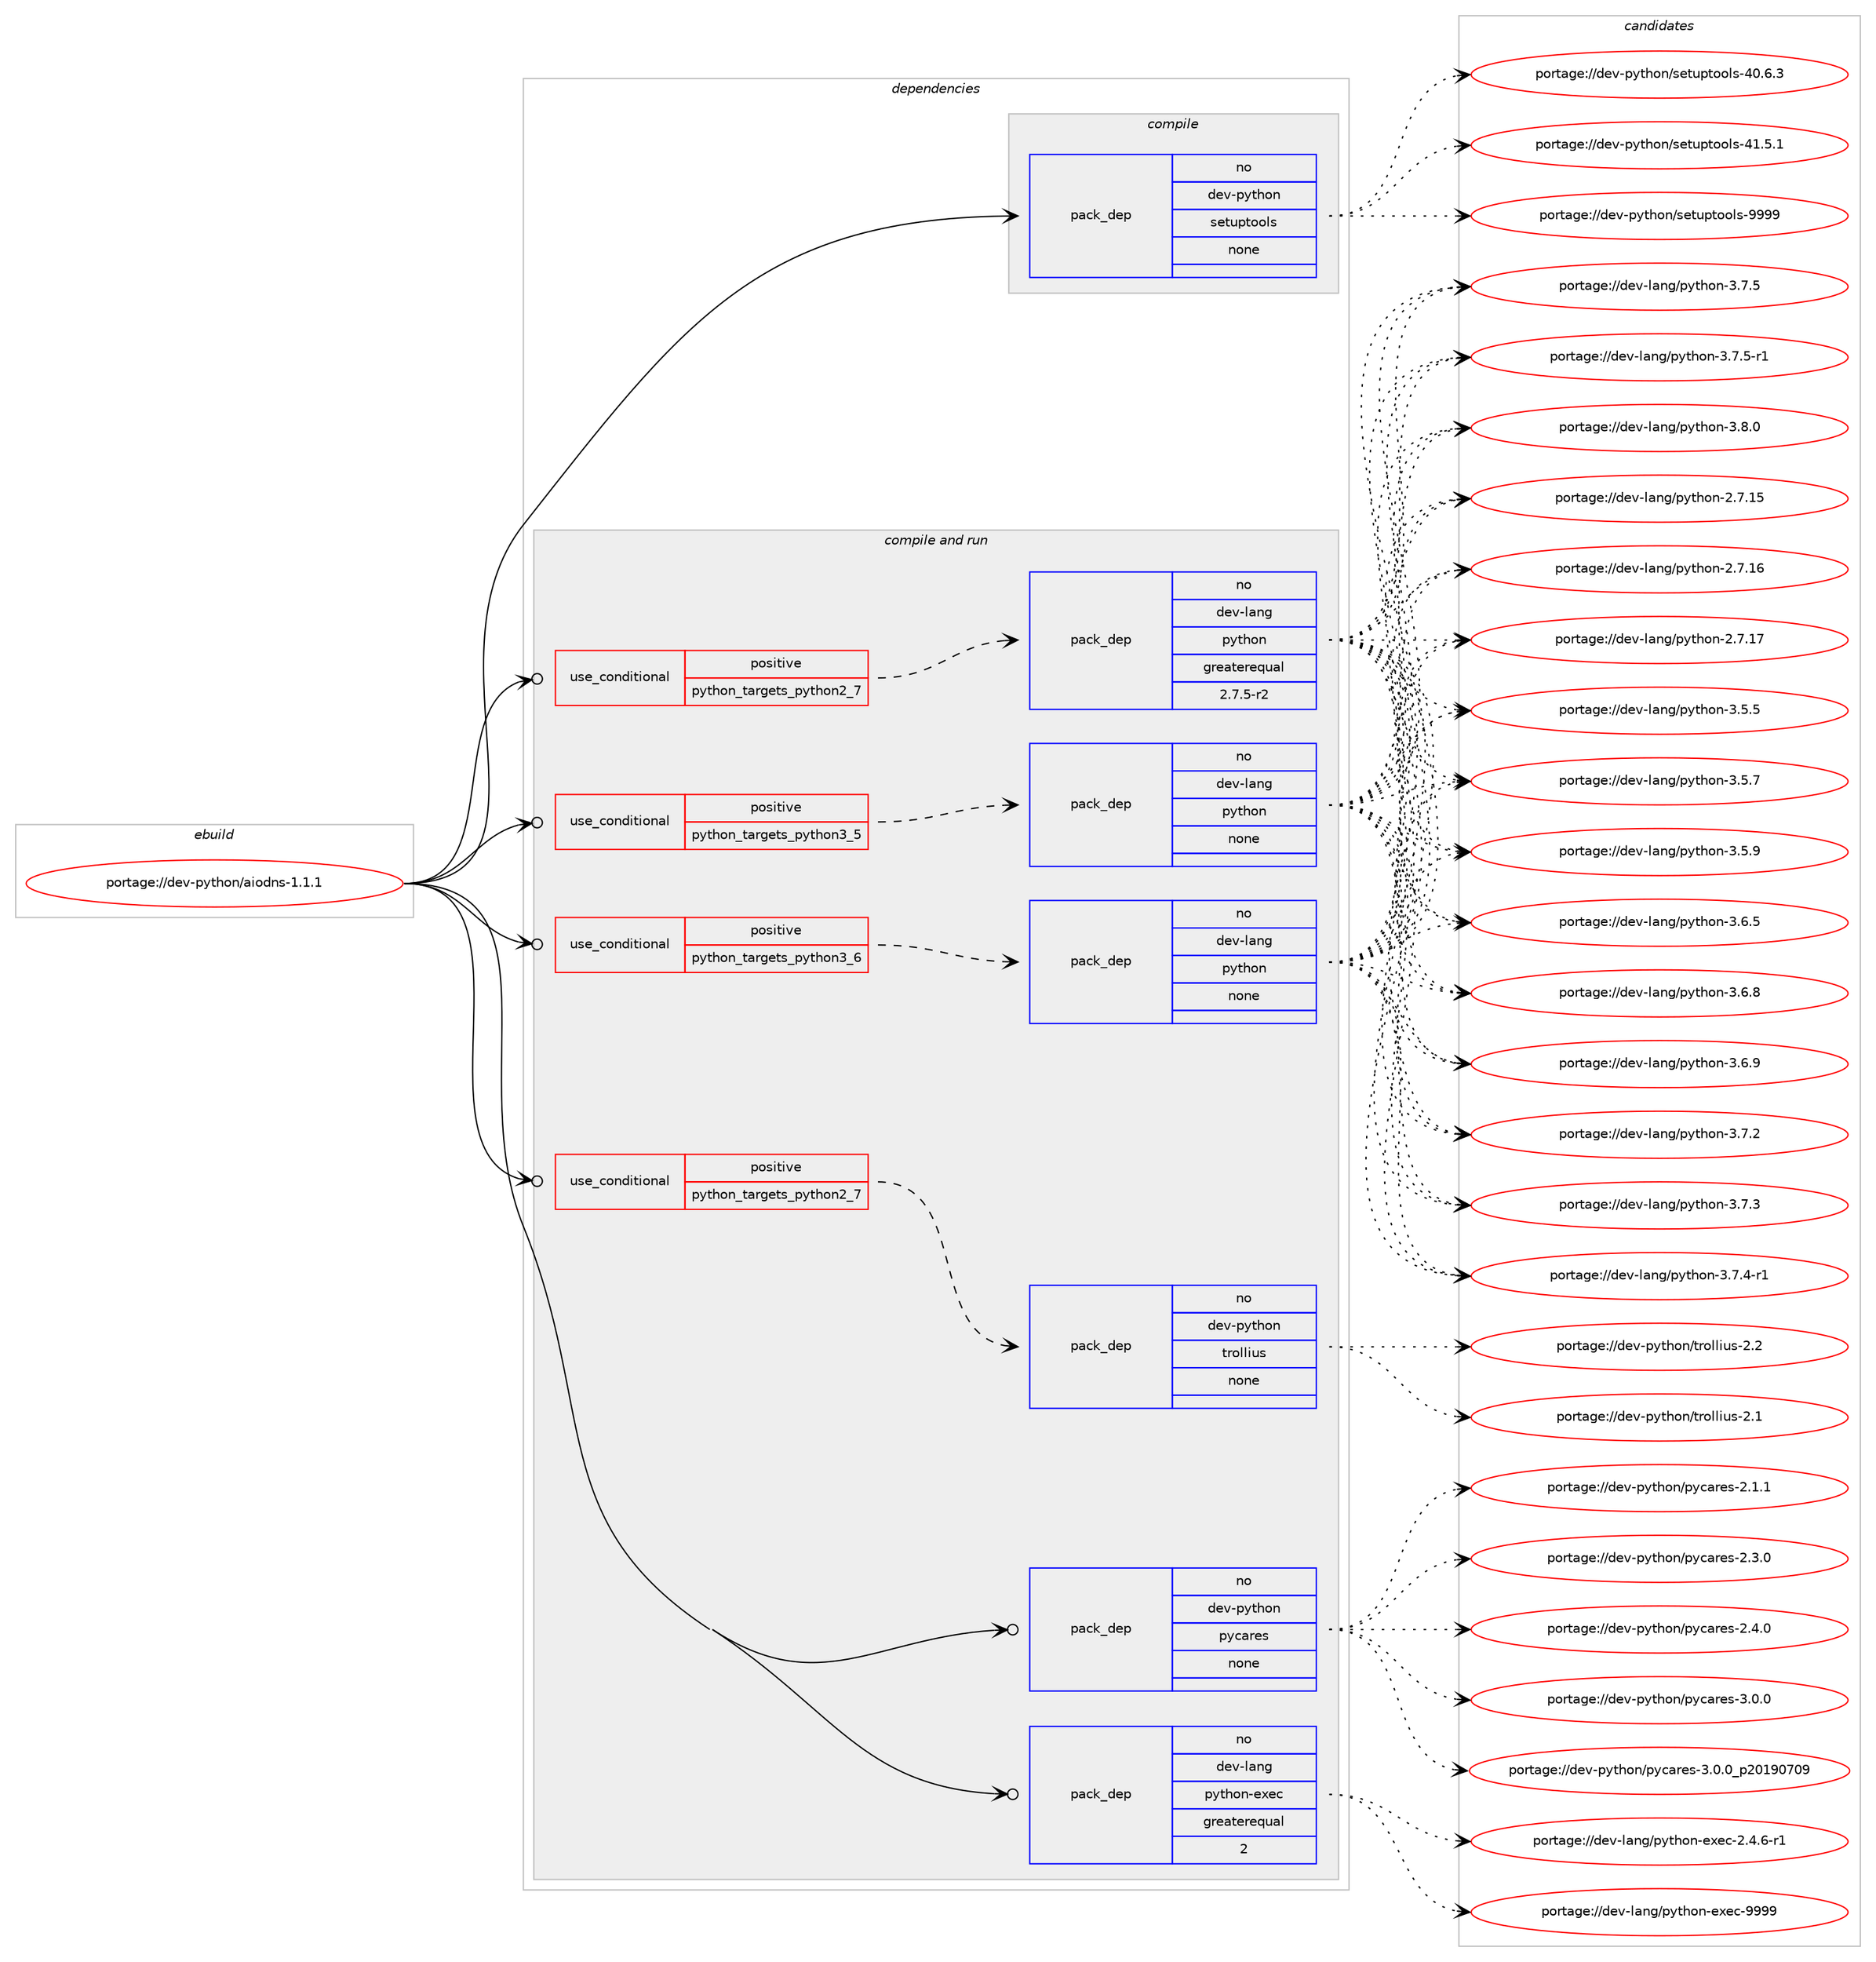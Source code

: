 digraph prolog {

# *************
# Graph options
# *************

newrank=true;
concentrate=true;
compound=true;
graph [rankdir=LR,fontname=Helvetica,fontsize=10,ranksep=1.5];#, ranksep=2.5, nodesep=0.2];
edge  [arrowhead=vee];
node  [fontname=Helvetica,fontsize=10];

# **********
# The ebuild
# **********

subgraph cluster_leftcol {
color=gray;
rank=same;
label=<<i>ebuild</i>>;
id [label="portage://dev-python/aiodns-1.1.1", color=red, width=4, href="../dev-python/aiodns-1.1.1.svg"];
}

# ****************
# The dependencies
# ****************

subgraph cluster_midcol {
color=gray;
label=<<i>dependencies</i>>;
subgraph cluster_compile {
fillcolor="#eeeeee";
style=filled;
label=<<i>compile</i>>;
subgraph pack99996 {
dependency128521 [label=<<TABLE BORDER="0" CELLBORDER="1" CELLSPACING="0" CELLPADDING="4" WIDTH="220"><TR><TD ROWSPAN="6" CELLPADDING="30">pack_dep</TD></TR><TR><TD WIDTH="110">no</TD></TR><TR><TD>dev-python</TD></TR><TR><TD>setuptools</TD></TR><TR><TD>none</TD></TR><TR><TD></TD></TR></TABLE>>, shape=none, color=blue];
}
id:e -> dependency128521:w [weight=20,style="solid",arrowhead="vee"];
}
subgraph cluster_compileandrun {
fillcolor="#eeeeee";
style=filled;
label=<<i>compile and run</i>>;
subgraph cond25222 {
dependency128522 [label=<<TABLE BORDER="0" CELLBORDER="1" CELLSPACING="0" CELLPADDING="4"><TR><TD ROWSPAN="3" CELLPADDING="10">use_conditional</TD></TR><TR><TD>positive</TD></TR><TR><TD>python_targets_python2_7</TD></TR></TABLE>>, shape=none, color=red];
subgraph pack99997 {
dependency128523 [label=<<TABLE BORDER="0" CELLBORDER="1" CELLSPACING="0" CELLPADDING="4" WIDTH="220"><TR><TD ROWSPAN="6" CELLPADDING="30">pack_dep</TD></TR><TR><TD WIDTH="110">no</TD></TR><TR><TD>dev-lang</TD></TR><TR><TD>python</TD></TR><TR><TD>greaterequal</TD></TR><TR><TD>2.7.5-r2</TD></TR></TABLE>>, shape=none, color=blue];
}
dependency128522:e -> dependency128523:w [weight=20,style="dashed",arrowhead="vee"];
}
id:e -> dependency128522:w [weight=20,style="solid",arrowhead="odotvee"];
subgraph cond25223 {
dependency128524 [label=<<TABLE BORDER="0" CELLBORDER="1" CELLSPACING="0" CELLPADDING="4"><TR><TD ROWSPAN="3" CELLPADDING="10">use_conditional</TD></TR><TR><TD>positive</TD></TR><TR><TD>python_targets_python2_7</TD></TR></TABLE>>, shape=none, color=red];
subgraph pack99998 {
dependency128525 [label=<<TABLE BORDER="0" CELLBORDER="1" CELLSPACING="0" CELLPADDING="4" WIDTH="220"><TR><TD ROWSPAN="6" CELLPADDING="30">pack_dep</TD></TR><TR><TD WIDTH="110">no</TD></TR><TR><TD>dev-python</TD></TR><TR><TD>trollius</TD></TR><TR><TD>none</TD></TR><TR><TD></TD></TR></TABLE>>, shape=none, color=blue];
}
dependency128524:e -> dependency128525:w [weight=20,style="dashed",arrowhead="vee"];
}
id:e -> dependency128524:w [weight=20,style="solid",arrowhead="odotvee"];
subgraph cond25224 {
dependency128526 [label=<<TABLE BORDER="0" CELLBORDER="1" CELLSPACING="0" CELLPADDING="4"><TR><TD ROWSPAN="3" CELLPADDING="10">use_conditional</TD></TR><TR><TD>positive</TD></TR><TR><TD>python_targets_python3_5</TD></TR></TABLE>>, shape=none, color=red];
subgraph pack99999 {
dependency128527 [label=<<TABLE BORDER="0" CELLBORDER="1" CELLSPACING="0" CELLPADDING="4" WIDTH="220"><TR><TD ROWSPAN="6" CELLPADDING="30">pack_dep</TD></TR><TR><TD WIDTH="110">no</TD></TR><TR><TD>dev-lang</TD></TR><TR><TD>python</TD></TR><TR><TD>none</TD></TR><TR><TD></TD></TR></TABLE>>, shape=none, color=blue];
}
dependency128526:e -> dependency128527:w [weight=20,style="dashed",arrowhead="vee"];
}
id:e -> dependency128526:w [weight=20,style="solid",arrowhead="odotvee"];
subgraph cond25225 {
dependency128528 [label=<<TABLE BORDER="0" CELLBORDER="1" CELLSPACING="0" CELLPADDING="4"><TR><TD ROWSPAN="3" CELLPADDING="10">use_conditional</TD></TR><TR><TD>positive</TD></TR><TR><TD>python_targets_python3_6</TD></TR></TABLE>>, shape=none, color=red];
subgraph pack100000 {
dependency128529 [label=<<TABLE BORDER="0" CELLBORDER="1" CELLSPACING="0" CELLPADDING="4" WIDTH="220"><TR><TD ROWSPAN="6" CELLPADDING="30">pack_dep</TD></TR><TR><TD WIDTH="110">no</TD></TR><TR><TD>dev-lang</TD></TR><TR><TD>python</TD></TR><TR><TD>none</TD></TR><TR><TD></TD></TR></TABLE>>, shape=none, color=blue];
}
dependency128528:e -> dependency128529:w [weight=20,style="dashed",arrowhead="vee"];
}
id:e -> dependency128528:w [weight=20,style="solid",arrowhead="odotvee"];
subgraph pack100001 {
dependency128530 [label=<<TABLE BORDER="0" CELLBORDER="1" CELLSPACING="0" CELLPADDING="4" WIDTH="220"><TR><TD ROWSPAN="6" CELLPADDING="30">pack_dep</TD></TR><TR><TD WIDTH="110">no</TD></TR><TR><TD>dev-lang</TD></TR><TR><TD>python-exec</TD></TR><TR><TD>greaterequal</TD></TR><TR><TD>2</TD></TR></TABLE>>, shape=none, color=blue];
}
id:e -> dependency128530:w [weight=20,style="solid",arrowhead="odotvee"];
subgraph pack100002 {
dependency128531 [label=<<TABLE BORDER="0" CELLBORDER="1" CELLSPACING="0" CELLPADDING="4" WIDTH="220"><TR><TD ROWSPAN="6" CELLPADDING="30">pack_dep</TD></TR><TR><TD WIDTH="110">no</TD></TR><TR><TD>dev-python</TD></TR><TR><TD>pycares</TD></TR><TR><TD>none</TD></TR><TR><TD></TD></TR></TABLE>>, shape=none, color=blue];
}
id:e -> dependency128531:w [weight=20,style="solid",arrowhead="odotvee"];
}
subgraph cluster_run {
fillcolor="#eeeeee";
style=filled;
label=<<i>run</i>>;
}
}

# **************
# The candidates
# **************

subgraph cluster_choices {
rank=same;
color=gray;
label=<<i>candidates</i>>;

subgraph choice99996 {
color=black;
nodesep=1;
choiceportage100101118451121211161041111104711510111611711211611111110811545524846544651 [label="portage://dev-python/setuptools-40.6.3", color=red, width=4,href="../dev-python/setuptools-40.6.3.svg"];
choiceportage100101118451121211161041111104711510111611711211611111110811545524946534649 [label="portage://dev-python/setuptools-41.5.1", color=red, width=4,href="../dev-python/setuptools-41.5.1.svg"];
choiceportage10010111845112121116104111110471151011161171121161111111081154557575757 [label="portage://dev-python/setuptools-9999", color=red, width=4,href="../dev-python/setuptools-9999.svg"];
dependency128521:e -> choiceportage100101118451121211161041111104711510111611711211611111110811545524846544651:w [style=dotted,weight="100"];
dependency128521:e -> choiceportage100101118451121211161041111104711510111611711211611111110811545524946534649:w [style=dotted,weight="100"];
dependency128521:e -> choiceportage10010111845112121116104111110471151011161171121161111111081154557575757:w [style=dotted,weight="100"];
}
subgraph choice99997 {
color=black;
nodesep=1;
choiceportage10010111845108971101034711212111610411111045504655464953 [label="portage://dev-lang/python-2.7.15", color=red, width=4,href="../dev-lang/python-2.7.15.svg"];
choiceportage10010111845108971101034711212111610411111045504655464954 [label="portage://dev-lang/python-2.7.16", color=red, width=4,href="../dev-lang/python-2.7.16.svg"];
choiceportage10010111845108971101034711212111610411111045504655464955 [label="portage://dev-lang/python-2.7.17", color=red, width=4,href="../dev-lang/python-2.7.17.svg"];
choiceportage100101118451089711010347112121116104111110455146534653 [label="portage://dev-lang/python-3.5.5", color=red, width=4,href="../dev-lang/python-3.5.5.svg"];
choiceportage100101118451089711010347112121116104111110455146534655 [label="portage://dev-lang/python-3.5.7", color=red, width=4,href="../dev-lang/python-3.5.7.svg"];
choiceportage100101118451089711010347112121116104111110455146534657 [label="portage://dev-lang/python-3.5.9", color=red, width=4,href="../dev-lang/python-3.5.9.svg"];
choiceportage100101118451089711010347112121116104111110455146544653 [label="portage://dev-lang/python-3.6.5", color=red, width=4,href="../dev-lang/python-3.6.5.svg"];
choiceportage100101118451089711010347112121116104111110455146544656 [label="portage://dev-lang/python-3.6.8", color=red, width=4,href="../dev-lang/python-3.6.8.svg"];
choiceportage100101118451089711010347112121116104111110455146544657 [label="portage://dev-lang/python-3.6.9", color=red, width=4,href="../dev-lang/python-3.6.9.svg"];
choiceportage100101118451089711010347112121116104111110455146554650 [label="portage://dev-lang/python-3.7.2", color=red, width=4,href="../dev-lang/python-3.7.2.svg"];
choiceportage100101118451089711010347112121116104111110455146554651 [label="portage://dev-lang/python-3.7.3", color=red, width=4,href="../dev-lang/python-3.7.3.svg"];
choiceportage1001011184510897110103471121211161041111104551465546524511449 [label="portage://dev-lang/python-3.7.4-r1", color=red, width=4,href="../dev-lang/python-3.7.4-r1.svg"];
choiceportage100101118451089711010347112121116104111110455146554653 [label="portage://dev-lang/python-3.7.5", color=red, width=4,href="../dev-lang/python-3.7.5.svg"];
choiceportage1001011184510897110103471121211161041111104551465546534511449 [label="portage://dev-lang/python-3.7.5-r1", color=red, width=4,href="../dev-lang/python-3.7.5-r1.svg"];
choiceportage100101118451089711010347112121116104111110455146564648 [label="portage://dev-lang/python-3.8.0", color=red, width=4,href="../dev-lang/python-3.8.0.svg"];
dependency128523:e -> choiceportage10010111845108971101034711212111610411111045504655464953:w [style=dotted,weight="100"];
dependency128523:e -> choiceportage10010111845108971101034711212111610411111045504655464954:w [style=dotted,weight="100"];
dependency128523:e -> choiceportage10010111845108971101034711212111610411111045504655464955:w [style=dotted,weight="100"];
dependency128523:e -> choiceportage100101118451089711010347112121116104111110455146534653:w [style=dotted,weight="100"];
dependency128523:e -> choiceportage100101118451089711010347112121116104111110455146534655:w [style=dotted,weight="100"];
dependency128523:e -> choiceportage100101118451089711010347112121116104111110455146534657:w [style=dotted,weight="100"];
dependency128523:e -> choiceportage100101118451089711010347112121116104111110455146544653:w [style=dotted,weight="100"];
dependency128523:e -> choiceportage100101118451089711010347112121116104111110455146544656:w [style=dotted,weight="100"];
dependency128523:e -> choiceportage100101118451089711010347112121116104111110455146544657:w [style=dotted,weight="100"];
dependency128523:e -> choiceportage100101118451089711010347112121116104111110455146554650:w [style=dotted,weight="100"];
dependency128523:e -> choiceportage100101118451089711010347112121116104111110455146554651:w [style=dotted,weight="100"];
dependency128523:e -> choiceportage1001011184510897110103471121211161041111104551465546524511449:w [style=dotted,weight="100"];
dependency128523:e -> choiceportage100101118451089711010347112121116104111110455146554653:w [style=dotted,weight="100"];
dependency128523:e -> choiceportage1001011184510897110103471121211161041111104551465546534511449:w [style=dotted,weight="100"];
dependency128523:e -> choiceportage100101118451089711010347112121116104111110455146564648:w [style=dotted,weight="100"];
}
subgraph choice99998 {
color=black;
nodesep=1;
choiceportage100101118451121211161041111104711611411110810810511711545504649 [label="portage://dev-python/trollius-2.1", color=red, width=4,href="../dev-python/trollius-2.1.svg"];
choiceportage100101118451121211161041111104711611411110810810511711545504650 [label="portage://dev-python/trollius-2.2", color=red, width=4,href="../dev-python/trollius-2.2.svg"];
dependency128525:e -> choiceportage100101118451121211161041111104711611411110810810511711545504649:w [style=dotted,weight="100"];
dependency128525:e -> choiceportage100101118451121211161041111104711611411110810810511711545504650:w [style=dotted,weight="100"];
}
subgraph choice99999 {
color=black;
nodesep=1;
choiceportage10010111845108971101034711212111610411111045504655464953 [label="portage://dev-lang/python-2.7.15", color=red, width=4,href="../dev-lang/python-2.7.15.svg"];
choiceportage10010111845108971101034711212111610411111045504655464954 [label="portage://dev-lang/python-2.7.16", color=red, width=4,href="../dev-lang/python-2.7.16.svg"];
choiceportage10010111845108971101034711212111610411111045504655464955 [label="portage://dev-lang/python-2.7.17", color=red, width=4,href="../dev-lang/python-2.7.17.svg"];
choiceportage100101118451089711010347112121116104111110455146534653 [label="portage://dev-lang/python-3.5.5", color=red, width=4,href="../dev-lang/python-3.5.5.svg"];
choiceportage100101118451089711010347112121116104111110455146534655 [label="portage://dev-lang/python-3.5.7", color=red, width=4,href="../dev-lang/python-3.5.7.svg"];
choiceportage100101118451089711010347112121116104111110455146534657 [label="portage://dev-lang/python-3.5.9", color=red, width=4,href="../dev-lang/python-3.5.9.svg"];
choiceportage100101118451089711010347112121116104111110455146544653 [label="portage://dev-lang/python-3.6.5", color=red, width=4,href="../dev-lang/python-3.6.5.svg"];
choiceportage100101118451089711010347112121116104111110455146544656 [label="portage://dev-lang/python-3.6.8", color=red, width=4,href="../dev-lang/python-3.6.8.svg"];
choiceportage100101118451089711010347112121116104111110455146544657 [label="portage://dev-lang/python-3.6.9", color=red, width=4,href="../dev-lang/python-3.6.9.svg"];
choiceportage100101118451089711010347112121116104111110455146554650 [label="portage://dev-lang/python-3.7.2", color=red, width=4,href="../dev-lang/python-3.7.2.svg"];
choiceportage100101118451089711010347112121116104111110455146554651 [label="portage://dev-lang/python-3.7.3", color=red, width=4,href="../dev-lang/python-3.7.3.svg"];
choiceportage1001011184510897110103471121211161041111104551465546524511449 [label="portage://dev-lang/python-3.7.4-r1", color=red, width=4,href="../dev-lang/python-3.7.4-r1.svg"];
choiceportage100101118451089711010347112121116104111110455146554653 [label="portage://dev-lang/python-3.7.5", color=red, width=4,href="../dev-lang/python-3.7.5.svg"];
choiceportage1001011184510897110103471121211161041111104551465546534511449 [label="portage://dev-lang/python-3.7.5-r1", color=red, width=4,href="../dev-lang/python-3.7.5-r1.svg"];
choiceportage100101118451089711010347112121116104111110455146564648 [label="portage://dev-lang/python-3.8.0", color=red, width=4,href="../dev-lang/python-3.8.0.svg"];
dependency128527:e -> choiceportage10010111845108971101034711212111610411111045504655464953:w [style=dotted,weight="100"];
dependency128527:e -> choiceportage10010111845108971101034711212111610411111045504655464954:w [style=dotted,weight="100"];
dependency128527:e -> choiceportage10010111845108971101034711212111610411111045504655464955:w [style=dotted,weight="100"];
dependency128527:e -> choiceportage100101118451089711010347112121116104111110455146534653:w [style=dotted,weight="100"];
dependency128527:e -> choiceportage100101118451089711010347112121116104111110455146534655:w [style=dotted,weight="100"];
dependency128527:e -> choiceportage100101118451089711010347112121116104111110455146534657:w [style=dotted,weight="100"];
dependency128527:e -> choiceportage100101118451089711010347112121116104111110455146544653:w [style=dotted,weight="100"];
dependency128527:e -> choiceportage100101118451089711010347112121116104111110455146544656:w [style=dotted,weight="100"];
dependency128527:e -> choiceportage100101118451089711010347112121116104111110455146544657:w [style=dotted,weight="100"];
dependency128527:e -> choiceportage100101118451089711010347112121116104111110455146554650:w [style=dotted,weight="100"];
dependency128527:e -> choiceportage100101118451089711010347112121116104111110455146554651:w [style=dotted,weight="100"];
dependency128527:e -> choiceportage1001011184510897110103471121211161041111104551465546524511449:w [style=dotted,weight="100"];
dependency128527:e -> choiceportage100101118451089711010347112121116104111110455146554653:w [style=dotted,weight="100"];
dependency128527:e -> choiceportage1001011184510897110103471121211161041111104551465546534511449:w [style=dotted,weight="100"];
dependency128527:e -> choiceportage100101118451089711010347112121116104111110455146564648:w [style=dotted,weight="100"];
}
subgraph choice100000 {
color=black;
nodesep=1;
choiceportage10010111845108971101034711212111610411111045504655464953 [label="portage://dev-lang/python-2.7.15", color=red, width=4,href="../dev-lang/python-2.7.15.svg"];
choiceportage10010111845108971101034711212111610411111045504655464954 [label="portage://dev-lang/python-2.7.16", color=red, width=4,href="../dev-lang/python-2.7.16.svg"];
choiceportage10010111845108971101034711212111610411111045504655464955 [label="portage://dev-lang/python-2.7.17", color=red, width=4,href="../dev-lang/python-2.7.17.svg"];
choiceportage100101118451089711010347112121116104111110455146534653 [label="portage://dev-lang/python-3.5.5", color=red, width=4,href="../dev-lang/python-3.5.5.svg"];
choiceportage100101118451089711010347112121116104111110455146534655 [label="portage://dev-lang/python-3.5.7", color=red, width=4,href="../dev-lang/python-3.5.7.svg"];
choiceportage100101118451089711010347112121116104111110455146534657 [label="portage://dev-lang/python-3.5.9", color=red, width=4,href="../dev-lang/python-3.5.9.svg"];
choiceportage100101118451089711010347112121116104111110455146544653 [label="portage://dev-lang/python-3.6.5", color=red, width=4,href="../dev-lang/python-3.6.5.svg"];
choiceportage100101118451089711010347112121116104111110455146544656 [label="portage://dev-lang/python-3.6.8", color=red, width=4,href="../dev-lang/python-3.6.8.svg"];
choiceportage100101118451089711010347112121116104111110455146544657 [label="portage://dev-lang/python-3.6.9", color=red, width=4,href="../dev-lang/python-3.6.9.svg"];
choiceportage100101118451089711010347112121116104111110455146554650 [label="portage://dev-lang/python-3.7.2", color=red, width=4,href="../dev-lang/python-3.7.2.svg"];
choiceportage100101118451089711010347112121116104111110455146554651 [label="portage://dev-lang/python-3.7.3", color=red, width=4,href="../dev-lang/python-3.7.3.svg"];
choiceportage1001011184510897110103471121211161041111104551465546524511449 [label="portage://dev-lang/python-3.7.4-r1", color=red, width=4,href="../dev-lang/python-3.7.4-r1.svg"];
choiceportage100101118451089711010347112121116104111110455146554653 [label="portage://dev-lang/python-3.7.5", color=red, width=4,href="../dev-lang/python-3.7.5.svg"];
choiceportage1001011184510897110103471121211161041111104551465546534511449 [label="portage://dev-lang/python-3.7.5-r1", color=red, width=4,href="../dev-lang/python-3.7.5-r1.svg"];
choiceportage100101118451089711010347112121116104111110455146564648 [label="portage://dev-lang/python-3.8.0", color=red, width=4,href="../dev-lang/python-3.8.0.svg"];
dependency128529:e -> choiceportage10010111845108971101034711212111610411111045504655464953:w [style=dotted,weight="100"];
dependency128529:e -> choiceportage10010111845108971101034711212111610411111045504655464954:w [style=dotted,weight="100"];
dependency128529:e -> choiceportage10010111845108971101034711212111610411111045504655464955:w [style=dotted,weight="100"];
dependency128529:e -> choiceportage100101118451089711010347112121116104111110455146534653:w [style=dotted,weight="100"];
dependency128529:e -> choiceportage100101118451089711010347112121116104111110455146534655:w [style=dotted,weight="100"];
dependency128529:e -> choiceportage100101118451089711010347112121116104111110455146534657:w [style=dotted,weight="100"];
dependency128529:e -> choiceportage100101118451089711010347112121116104111110455146544653:w [style=dotted,weight="100"];
dependency128529:e -> choiceportage100101118451089711010347112121116104111110455146544656:w [style=dotted,weight="100"];
dependency128529:e -> choiceportage100101118451089711010347112121116104111110455146544657:w [style=dotted,weight="100"];
dependency128529:e -> choiceportage100101118451089711010347112121116104111110455146554650:w [style=dotted,weight="100"];
dependency128529:e -> choiceportage100101118451089711010347112121116104111110455146554651:w [style=dotted,weight="100"];
dependency128529:e -> choiceportage1001011184510897110103471121211161041111104551465546524511449:w [style=dotted,weight="100"];
dependency128529:e -> choiceportage100101118451089711010347112121116104111110455146554653:w [style=dotted,weight="100"];
dependency128529:e -> choiceportage1001011184510897110103471121211161041111104551465546534511449:w [style=dotted,weight="100"];
dependency128529:e -> choiceportage100101118451089711010347112121116104111110455146564648:w [style=dotted,weight="100"];
}
subgraph choice100001 {
color=black;
nodesep=1;
choiceportage10010111845108971101034711212111610411111045101120101994550465246544511449 [label="portage://dev-lang/python-exec-2.4.6-r1", color=red, width=4,href="../dev-lang/python-exec-2.4.6-r1.svg"];
choiceportage10010111845108971101034711212111610411111045101120101994557575757 [label="portage://dev-lang/python-exec-9999", color=red, width=4,href="../dev-lang/python-exec-9999.svg"];
dependency128530:e -> choiceportage10010111845108971101034711212111610411111045101120101994550465246544511449:w [style=dotted,weight="100"];
dependency128530:e -> choiceportage10010111845108971101034711212111610411111045101120101994557575757:w [style=dotted,weight="100"];
}
subgraph choice100002 {
color=black;
nodesep=1;
choiceportage10010111845112121116104111110471121219997114101115455046494649 [label="portage://dev-python/pycares-2.1.1", color=red, width=4,href="../dev-python/pycares-2.1.1.svg"];
choiceportage10010111845112121116104111110471121219997114101115455046514648 [label="portage://dev-python/pycares-2.3.0", color=red, width=4,href="../dev-python/pycares-2.3.0.svg"];
choiceportage10010111845112121116104111110471121219997114101115455046524648 [label="portage://dev-python/pycares-2.4.0", color=red, width=4,href="../dev-python/pycares-2.4.0.svg"];
choiceportage10010111845112121116104111110471121219997114101115455146484648 [label="portage://dev-python/pycares-3.0.0", color=red, width=4,href="../dev-python/pycares-3.0.0.svg"];
choiceportage10010111845112121116104111110471121219997114101115455146484648951125048495748554857 [label="portage://dev-python/pycares-3.0.0_p20190709", color=red, width=4,href="../dev-python/pycares-3.0.0_p20190709.svg"];
dependency128531:e -> choiceportage10010111845112121116104111110471121219997114101115455046494649:w [style=dotted,weight="100"];
dependency128531:e -> choiceportage10010111845112121116104111110471121219997114101115455046514648:w [style=dotted,weight="100"];
dependency128531:e -> choiceportage10010111845112121116104111110471121219997114101115455046524648:w [style=dotted,weight="100"];
dependency128531:e -> choiceportage10010111845112121116104111110471121219997114101115455146484648:w [style=dotted,weight="100"];
dependency128531:e -> choiceportage10010111845112121116104111110471121219997114101115455146484648951125048495748554857:w [style=dotted,weight="100"];
}
}

}
